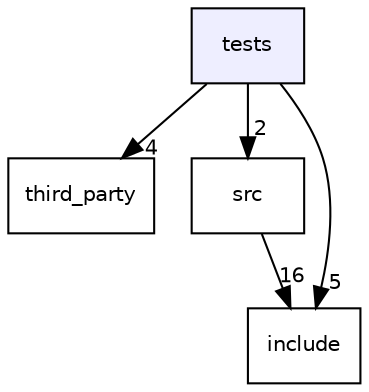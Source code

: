 digraph "tests" {
  compound=true
  node [ fontsize="10", fontname="Helvetica"];
  edge [ labelfontsize="10", labelfontname="Helvetica"];
  dir_59425e443f801f1f2fd8bbe4959a3ccf [shape=box, label="tests", style="filled", fillcolor="#eeeeff", pencolor="black", URL="dir_59425e443f801f1f2fd8bbe4959a3ccf.html"];
  dir_44f42edf5dd23d4deca0321224e9ce90 [shape=box label="third_party" URL="dir_44f42edf5dd23d4deca0321224e9ce90.html"];
  dir_68267d1309a1af8e8297ef4c3efbcdba [shape=box label="src" URL="dir_68267d1309a1af8e8297ef4c3efbcdba.html"];
  dir_d44c64559bbebec7f509842c48db8b23 [shape=box label="include" URL="dir_d44c64559bbebec7f509842c48db8b23.html"];
  dir_68267d1309a1af8e8297ef4c3efbcdba->dir_d44c64559bbebec7f509842c48db8b23 [headlabel="16", labeldistance=1.5 headhref="dir_000001_000000.html"];
  dir_59425e443f801f1f2fd8bbe4959a3ccf->dir_44f42edf5dd23d4deca0321224e9ce90 [headlabel="4", labeldistance=1.5 headhref="dir_000004_000005.html"];
  dir_59425e443f801f1f2fd8bbe4959a3ccf->dir_68267d1309a1af8e8297ef4c3efbcdba [headlabel="2", labeldistance=1.5 headhref="dir_000004_000001.html"];
  dir_59425e443f801f1f2fd8bbe4959a3ccf->dir_d44c64559bbebec7f509842c48db8b23 [headlabel="5", labeldistance=1.5 headhref="dir_000004_000000.html"];
}
